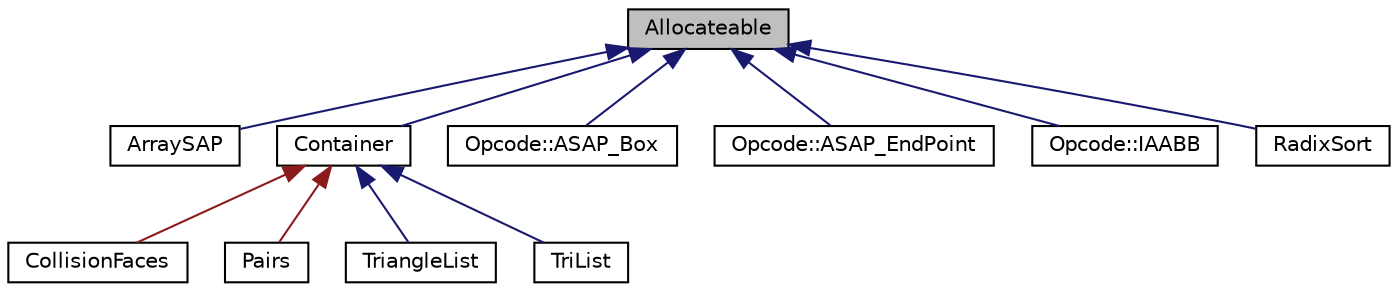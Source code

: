 digraph "Allocateable"
{
  edge [fontname="Helvetica",fontsize="10",labelfontname="Helvetica",labelfontsize="10"];
  node [fontname="Helvetica",fontsize="10",shape=record];
  Node1 [label="Allocateable",height=0.2,width=0.4,color="black", fillcolor="grey75", style="filled", fontcolor="black"];
  Node1 -> Node2 [dir="back",color="midnightblue",fontsize="10",style="solid",fontname="Helvetica"];
  Node2 [label="ArraySAP",height=0.2,width=0.4,color="black", fillcolor="white", style="filled",URL="$class_array_s_a_p.html"];
  Node1 -> Node3 [dir="back",color="midnightblue",fontsize="10",style="solid",fontname="Helvetica"];
  Node3 [label="Container",height=0.2,width=0.4,color="black", fillcolor="white", style="filled",URL="$class_container.html"];
  Node3 -> Node4 [dir="back",color="firebrick4",fontsize="10",style="solid",fontname="Helvetica"];
  Node4 [label="CollisionFaces",height=0.2,width=0.4,color="black", fillcolor="white", style="filled",URL="$class_collision_faces.html"];
  Node3 -> Node5 [dir="back",color="firebrick4",fontsize="10",style="solid",fontname="Helvetica"];
  Node5 [label="Pairs",height=0.2,width=0.4,color="black", fillcolor="white", style="filled",URL="$class_pairs.html"];
  Node3 -> Node6 [dir="back",color="midnightblue",fontsize="10",style="solid",fontname="Helvetica"];
  Node6 [label="TriangleList",height=0.2,width=0.4,color="black", fillcolor="white", style="filled",URL="$class_triangle_list.html"];
  Node3 -> Node7 [dir="back",color="midnightblue",fontsize="10",style="solid",fontname="Helvetica"];
  Node7 [label="TriList",height=0.2,width=0.4,color="black", fillcolor="white", style="filled",URL="$class_tri_list.html"];
  Node1 -> Node8 [dir="back",color="midnightblue",fontsize="10",style="solid",fontname="Helvetica"];
  Node8 [label="Opcode::ASAP_Box",height=0.2,width=0.4,color="black", fillcolor="white", style="filled",URL="$class_opcode_1_1_a_s_a_p___box.html"];
  Node1 -> Node9 [dir="back",color="midnightblue",fontsize="10",style="solid",fontname="Helvetica"];
  Node9 [label="Opcode::ASAP_EndPoint",height=0.2,width=0.4,color="black", fillcolor="white", style="filled",URL="$class_opcode_1_1_a_s_a_p___end_point.html"];
  Node1 -> Node10 [dir="back",color="midnightblue",fontsize="10",style="solid",fontname="Helvetica"];
  Node10 [label="Opcode::IAABB",height=0.2,width=0.4,color="black", fillcolor="white", style="filled",URL="$struct_opcode_1_1_i_a_a_b_b.html"];
  Node1 -> Node11 [dir="back",color="midnightblue",fontsize="10",style="solid",fontname="Helvetica"];
  Node11 [label="RadixSort",height=0.2,width=0.4,color="black", fillcolor="white", style="filled",URL="$class_radix_sort.html"];
}
